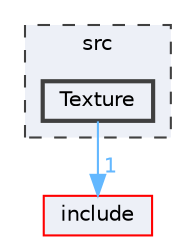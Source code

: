 digraph "src/Texture"
{
 // LATEX_PDF_SIZE
  bgcolor="transparent";
  edge [fontname=Helvetica,fontsize=10,labelfontname=Helvetica,labelfontsize=10];
  node [fontname=Helvetica,fontsize=10,shape=box,height=0.2,width=0.4];
  compound=true
  subgraph clusterdir_68267d1309a1af8e8297ef4c3efbcdba {
    graph [ bgcolor="#edf0f7", pencolor="grey25", label="src", fontname=Helvetica,fontsize=10 style="filled,dashed", URL="dir_68267d1309a1af8e8297ef4c3efbcdba.html",tooltip=""]
  dir_64cece8721923da8192b70f373152c4b [label="Texture", fillcolor="#edf0f7", color="grey25", style="filled,bold", URL="dir_64cece8721923da8192b70f373152c4b.html",tooltip=""];
  }
  dir_d44c64559bbebec7f509842c48db8b23 [label="include", fillcolor="#edf0f7", color="red", style="filled", URL="dir_d44c64559bbebec7f509842c48db8b23.html",tooltip=""];
  dir_64cece8721923da8192b70f373152c4b->dir_d44c64559bbebec7f509842c48db8b23 [headlabel="1", labeldistance=1.5 headhref="dir_000044_000011.html" href="dir_000044_000011.html" color="steelblue1" fontcolor="steelblue1"];
}
